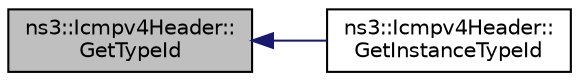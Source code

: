 digraph "ns3::Icmpv4Header::GetTypeId"
{
  edge [fontname="Helvetica",fontsize="10",labelfontname="Helvetica",labelfontsize="10"];
  node [fontname="Helvetica",fontsize="10",shape=record];
  rankdir="LR";
  Node1 [label="ns3::Icmpv4Header::\lGetTypeId",height=0.2,width=0.4,color="black", fillcolor="grey75", style="filled", fontcolor="black"];
  Node1 -> Node2 [dir="back",color="midnightblue",fontsize="10",style="solid"];
  Node2 [label="ns3::Icmpv4Header::\lGetInstanceTypeId",height=0.2,width=0.4,color="black", fillcolor="white", style="filled",URL="$d6/dde/classns3_1_1Icmpv4Header.html#a4e860528d37709b05de5e0aeeb9a7213"];
}
